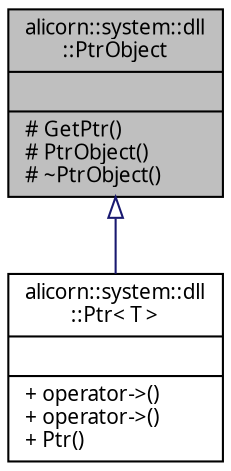 digraph "alicorn::system::dll::PtrObject"
{
 // INTERACTIVE_SVG=YES
  edge [fontname="Verdana",fontsize="10",labelfontname="Verdana",labelfontsize="10"];
  node [fontname="Verdana",fontsize="10",shape=record];
  Node1 [label="{alicorn::system::dll\l::PtrObject\n||# GetPtr()\l# PtrObject()\l# ~PtrObject()\l}",height=0.2,width=0.4,color="black", fillcolor="grey75", style="filled", fontcolor="black"];
  Node1 -> Node2 [dir="back",color="midnightblue",fontsize="10",style="solid",arrowtail="onormal",fontname="Verdana"];
  Node2 [label="{alicorn::system::dll\l::Ptr\< T \>\n||+ operator-\>()\l+ operator-\>()\l+ Ptr()\l}",height=0.2,width=0.4,color="black", fillcolor="white", style="filled",URL="$a00124.html",tooltip="Класс входит в Проект System   Класс-обертка для работы с объектами, созданными в dll..."];
}

